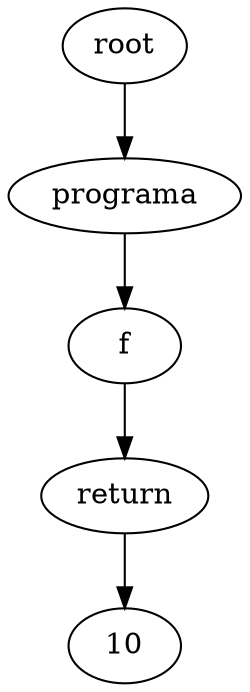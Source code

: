 digraph G {
node_0x825c890 [label="10"]
node_0x825c8a8 [label="return"]
node_0x825c8a8 -> node_0x825c890
node_0x825c8d8 [label="f"]
node_0x825c8d8 -> node_0x825c8a8
node_0x825c8f0 [label="programa"]
node_0x825c8f0 -> node_0x825c8d8
root -> node_0x825c8f0
  root [label="root"]
}
